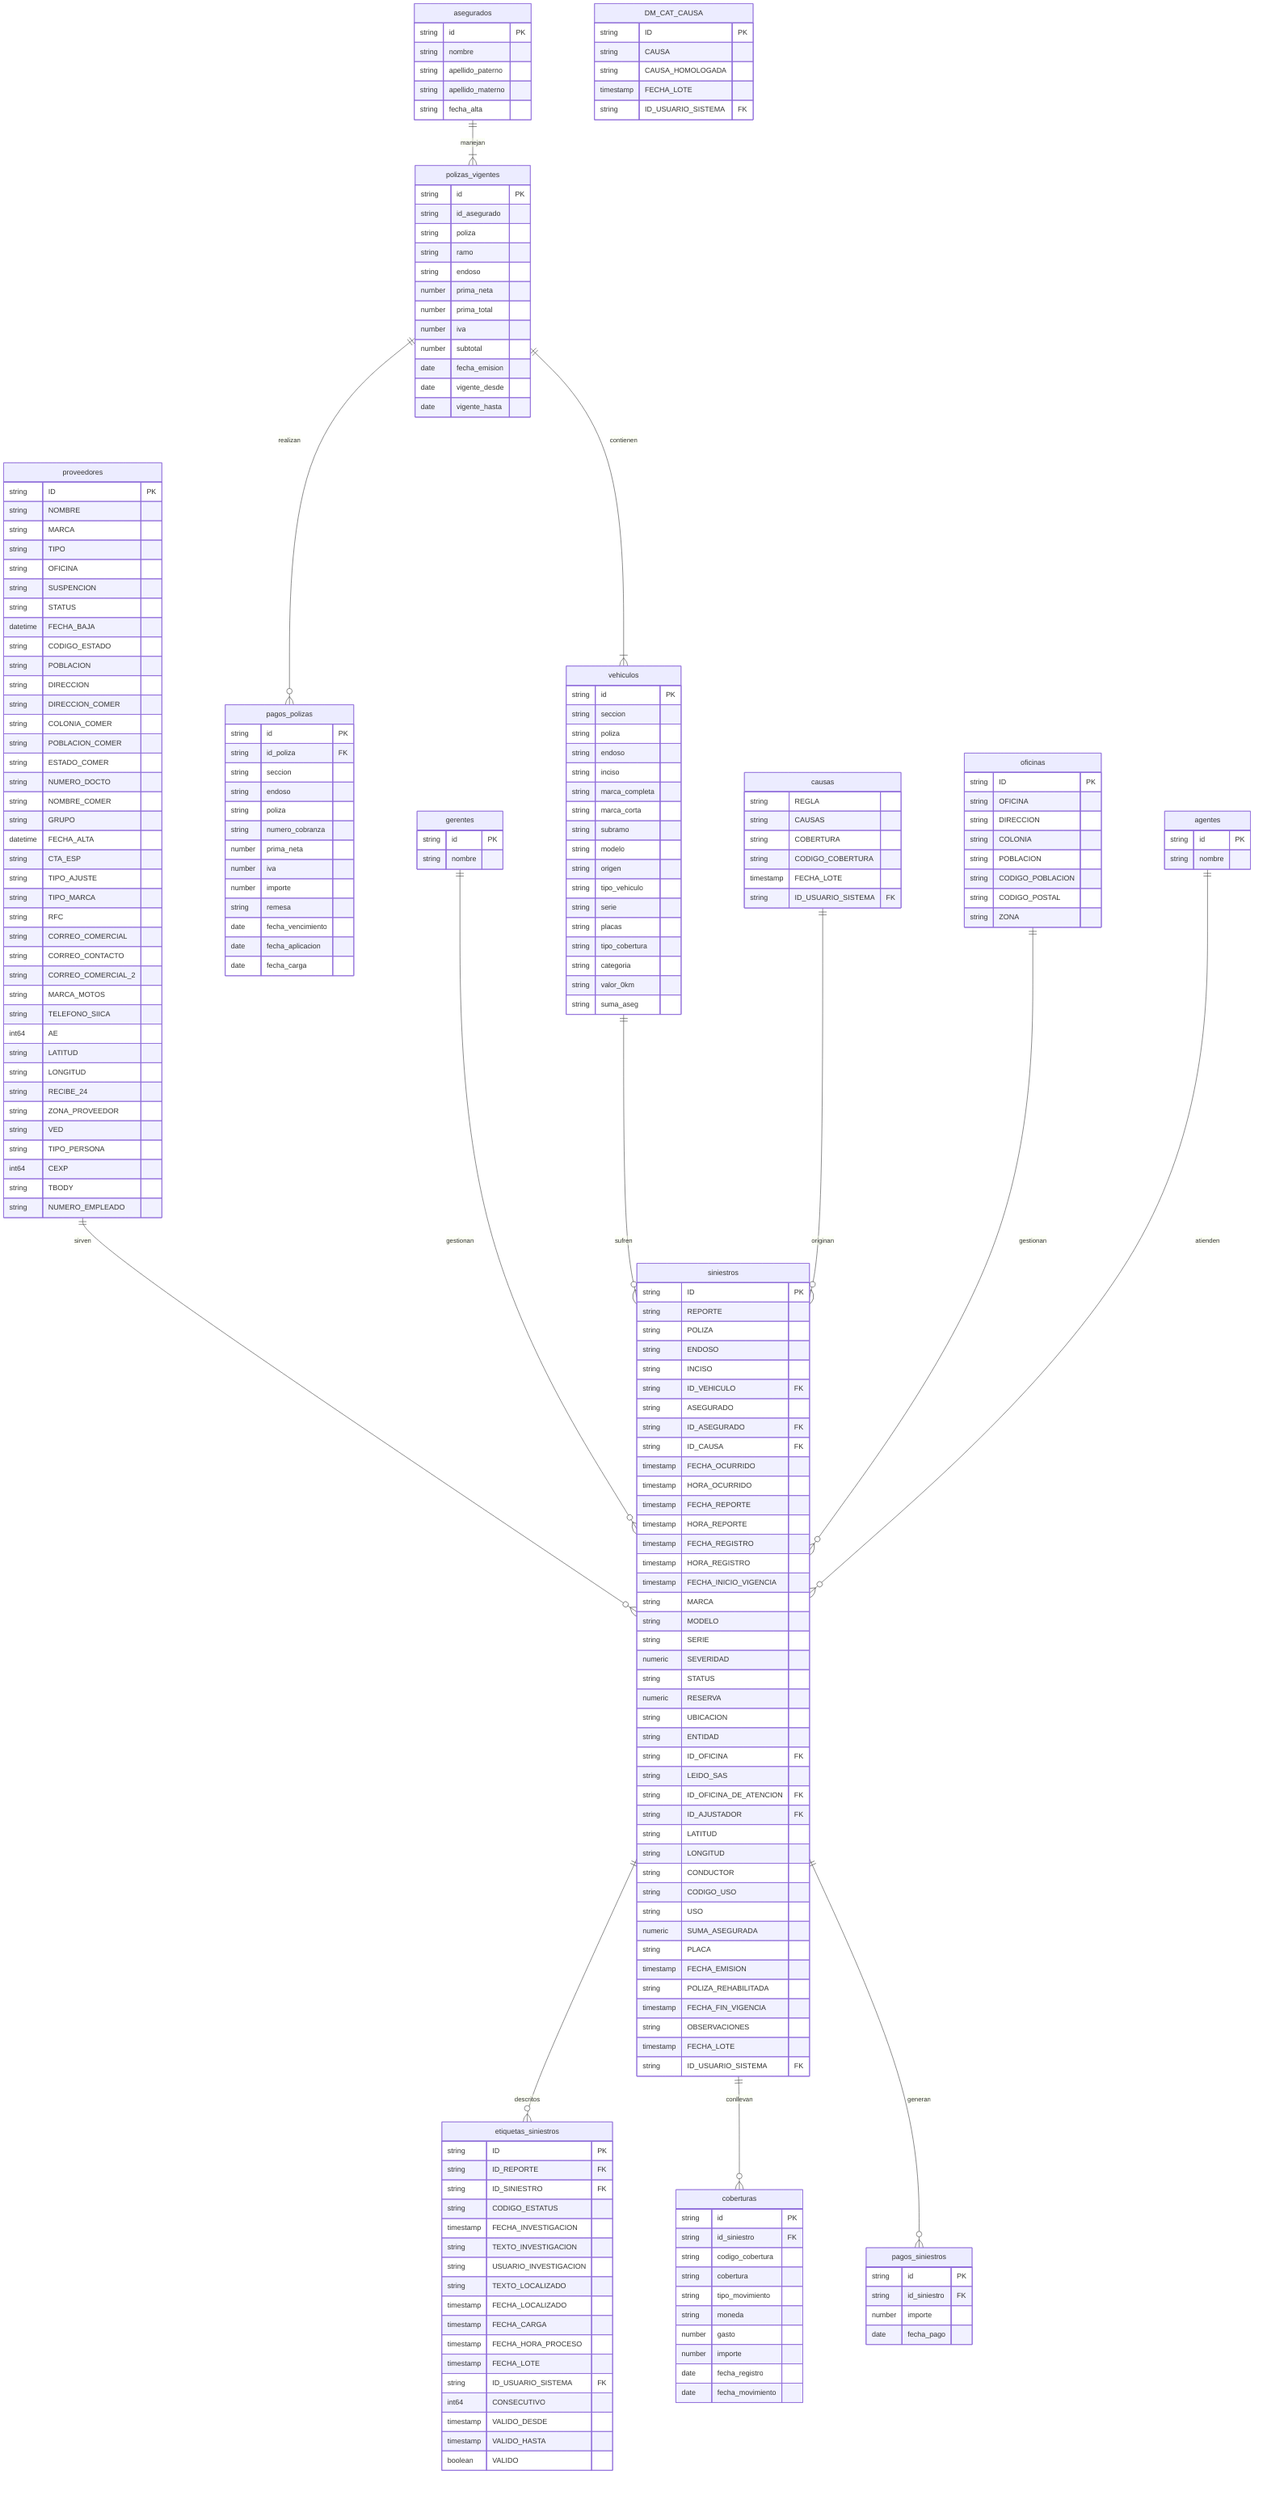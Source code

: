 erDiagram

asegurados ||--|{ polizas_vigentes : manejan

polizas_vigentes ||--|{ vehiculos : contienen

polizas_vigentes ||--o{ pagos_polizas : realizan

proveedores ||--o{ siniestros : sirven

gerentes ||--o{ siniestros : gestionan

vehiculos ||--o{ siniestros : sufren

causas ||--o{ siniestros : originan

oficinas ||--o{ siniestros : gestionan

agentes ||--o{ siniestros : atienden

siniestros ||--o{ etiquetas_siniestros : descritos

siniestros ||--o{ coberturas : conllevan

siniestros ||--o{ pagos_siniestros : generan

proveedores {
    string ID PK
    string NOMBRE
    string MARCA
    string TIPO
    string OFICINA
    string SUSPENCION
    string STATUS
    datetime FECHA_BAJA
    string CODIGO_ESTADO
    string POBLACION
    string DIRECCION
    string DIRECCION_COMER
    string COLONIA_COMER
    string POBLACION_COMER
    string ESTADO_COMER
    string NUMERO_DOCTO
    string NOMBRE_COMER
    string GRUPO
    datetime FECHA_ALTA
    string CTA_ESP
    string TIPO_AJUSTE
    string TIPO_MARCA
    string RFC
    string CORREO_COMERCIAL
    string CORREO_CONTACTO
    string CORREO_COMERCIAL_2
    string MARCA_MOTOS
    string TELEFONO_SIICA
    int64 AE
    string LATITUD
    string LONGITUD
    string RECIBE_24
    string ZONA_PROVEEDOR
    string VED
    string TIPO_PERSONA
    int64 CEXP
    string TBODY
    string NUMERO_EMPLEADO
}

asegurados {
    string id PK
    string nombre
    string apellido_paterno
    string apellido_materno
    string fecha_alta
}

polizas_vigentes {
    string id PK
    string id_asegurado
    string poliza
    string ramo
    string endoso
    number prima_neta
    number prima_total
    number iva
    number subtotal
    date fecha_emision
    date vigente_desde
    date vigente_hasta
}

pagos_polizas {
    string id PK
    string id_poliza FK
    string seccion
    string endoso
    string poliza
    string numero_cobranza
    number prima_neta
    number iva
    number importe
    string remesa
    date fecha_vencimiento
    date fecha_aplicacion
    date fecha_carga
}

vehiculos {
    string id PK
    string seccion
    string poliza
    string endoso
    string inciso
    string marca_completa
    string marca_corta
    string subramo
    string modelo
    string origen
    string tipo_vehiculo
    string serie
    string placas
    string tipo_cobertura
    string categoria
    string valor_0km
    string suma_aseg
}

DM_CAT_CAUSA {
    string ID PK
    string CAUSA
    string CAUSA_HOMOLOGADA
    timestamp FECHA_LOTE
    string ID_USUARIO_SISTEMA FK
}

etiquetas_siniestros {
    string ID PK
    string ID_REPORTE FK
    string ID_SINIESTRO FK
    string CODIGO_ESTATUS
    timestamp FECHA_INVESTIGACION
    string TEXTO_INVESTIGACION
    string USUARIO_INVESTIGACION
    string TEXTO_LOCALIZADO
    timestamp FECHA_LOCALIZADO
    timestamp FECHA_CARGA
    timestamp FECHA_HORA_PROCESO
    timestamp FECHA_LOTE
    string ID_USUARIO_SISTEMA FK
    int64 CONSECUTIVO
    timestamp VALIDO_DESDE
    timestamp VALIDO_HASTA
    boolean VALIDO
    }

coberturas {
    string id PK
    string id_siniestro FK
    string codigo_cobertura
    string cobertura
    string tipo_movimiento
    string moneda
    number gasto
    number importe
    date fecha_registro
    date fecha_movimiento
}

causas {
    string REGLA
    string CAUSAS
    string COBERTURA
    string CODIGO_COBERTURA
    timestamp FECHA_LOTE
    string ID_USUARIO_SISTEMA FK
}

pagos_siniestros {
    string id PK
    string id_siniestro FK
    number importe
    date fecha_pago
}

gerentes {
    string id PK
    string nombre
}

oficinas {
    string ID PK
    string OFICINA
    string DIRECCION
    string COLONIA
    string POBLACION
    string CODIGO_POBLACION
    string CODIGO_POSTAL
    string ZONA
}

siniestros {
    string ID PK
    string REPORTE
    string POLIZA
    string ENDOSO
    string INCISO
    string ID_VEHICULO FK
    string ASEGURADO
    string ID_ASEGURADO FK
    string ID_CAUSA FK
    timestamp FECHA_OCURRIDO
    timestamp HORA_OCURRIDO
    timestamp FECHA_REPORTE
    timestamp HORA_REPORTE
    timestamp FECHA_REGISTRO
    timestamp HORA_REGISTRO
    timestamp FECHA_INICIO_VIGENCIA
    string MARCA
    string MODELO
    string SERIE
    numeric SEVERIDAD
    string STATUS
    numeric RESERVA
    string UBICACION
    string ENTIDAD
    string ID_OFICINA FK
    string LEIDO_SAS
    string ID_OFICINA_DE_ATENCION FK
    string ID_AJUSTADOR FK
    string LATITUD
    string LONGITUD
    string CONDUCTOR
    string CODIGO_USO
    string USO
    numeric SUMA_ASEGURADA
    string PLACA
    timestamp FECHA_EMISION
    string POLIZA_REHABILITADA
    timestamp FECHA_FIN_VIGENCIA
    string OBSERVACIONES
    timestamp FECHA_LOTE
    string ID_USUARIO_SISTEMA FK
}

agentes {
    string id PK
    string nombre
}
